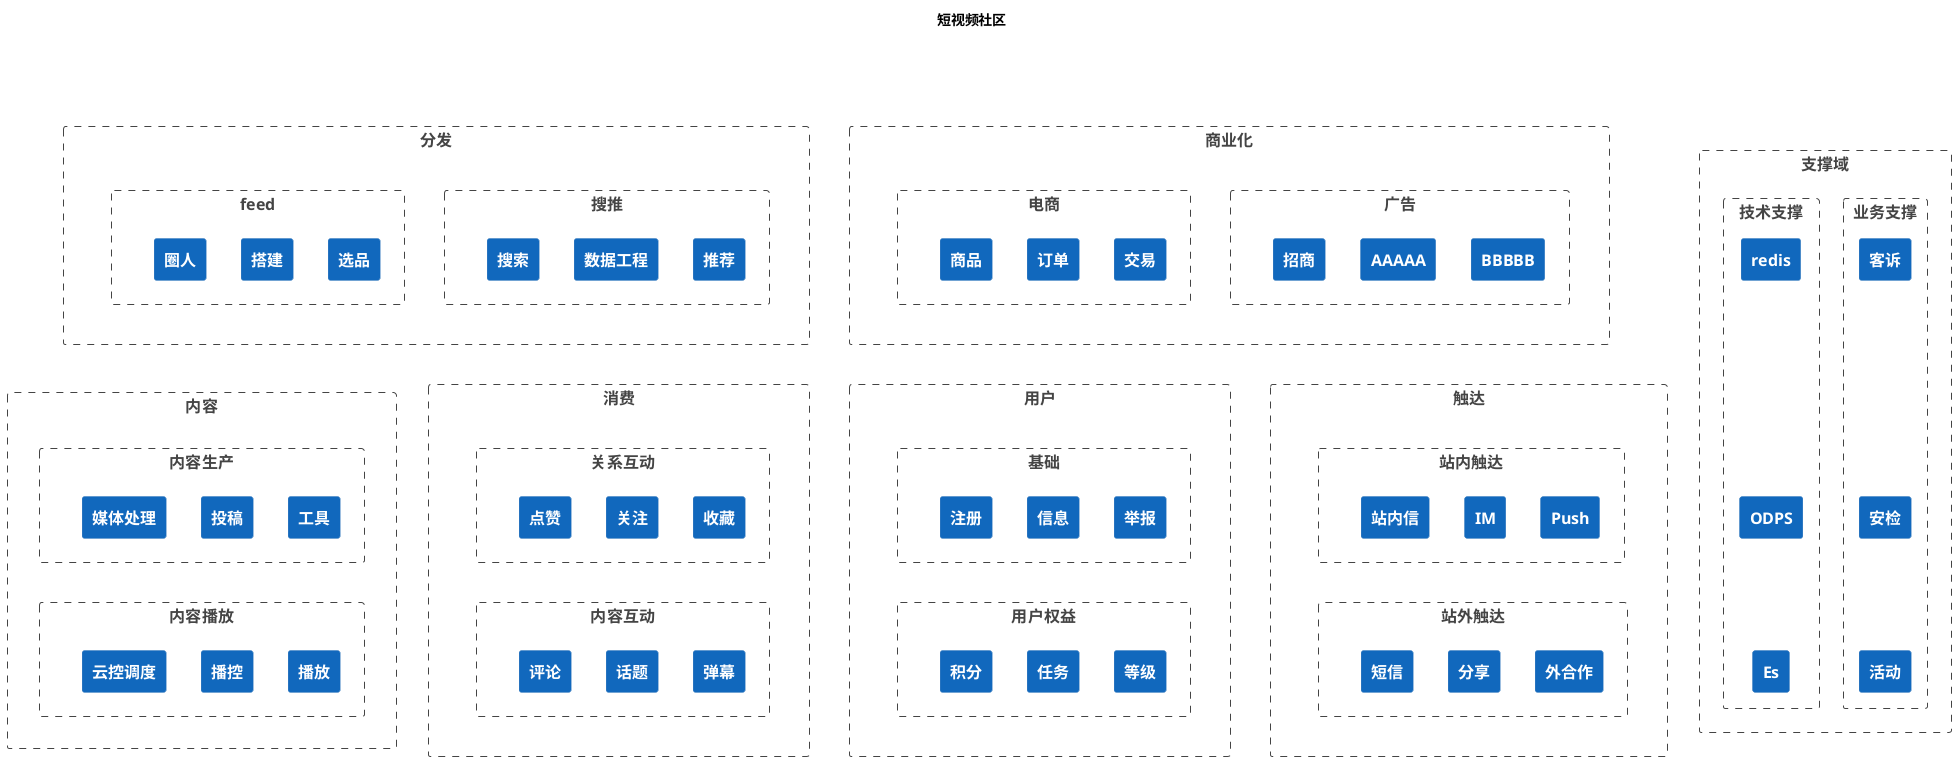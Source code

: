 @startuml
!include <C4/C4_Context>
HIDE_STEREOTYPE()

title 短视频社区

Boundary(fenfa,"分发"){
   Boundary(searchAndRec, "搜推"){
     System(search, "搜索")
     System(rec, "推荐")
     System(data, "数据工程")
     Lay_L(data, search)
     Lay_R(data, rec)
  }

  Boundary(feed, "feed"){
     System(quanren, "圈人")
     System(xuanpin, "选品")
     System(dajian, "搭建")
     Lay_L(dajian, quanren)
     Lay_R(dajian, xuanpin)
  }
  Lay_R(searchAndRec, feed)
}


Boundary(content,"内容"){
   Boundary(contentProduction, "内容生产"){
     System(media_process, "媒体处理")
     System(post, "投稿")
     System(postTool, "工具")
     Lay_L(post, media_process)
     Lay_R(post, postTool)
  }

  Boundary(contentPlay, "内容播放"){
     System(videoTest, "云控调度")
     System(videoPlay, "播放")
     System(videoCon, "播控")
     Lay_L(videoCon, videoTest)
     Lay_R(videoCon, videoPlay)
  }
  Lay_D(contentProduction, contentPlay)
}

Boundary(interact,"消费"){
   Boundary(relationInteract, "关系互动"){
     System(follow, "关注")
     System(praise, "点赞")
     System(collect, "收藏")
     Lay_L(follow, praise)
     Lay_R(follow, collect)
  }

  Boundary(contentInteract, "内容互动"){
     System(comment, "评论")
     System(bullentComment, "弹幕")
     System(topic, "话题")
     Lay_L(topic, comment)
     Lay_R(topic, bullentComment)
  }
  Lay_D(relationInteract, contentInteract)
}

Boundary(user,"用户"){
   Boundary(base, "基础"){
     System(zhuce, "注册")
     System(userBase, "信息")
     System(jubao, "举报")
     Lay_L(userBase, zhuce)
     Lay_R(userBase, jubao)
  }

  Boundary(userRight, "用户权益"){
     System(jifen, "积分")
     System(dengji, "等级")
     System(task, "任务")
     Lay_L(task, jifen)
     Lay_R(task, dengji)
  }
  Lay_D(base, userRight)
}


Boundary(touch,"触达"){
   Boundary(inTouch, "站内触达"){
     System(message, "站内信")
     System(push, "Push")
     System(im, "IM")
     Lay_L(im, message)
     Lay_R(im, push)
  }

  Boundary(outTouch, "站外触达"){
     System(share, "分享")
     System(shortMessage, "短信")
     System(out, "外合作")
     Lay_L(share, shortMessage)
     Lay_R(share, out)
  }
  Lay_D(inTouch, outTouch)
}
Lay_D(fenfa,contentProduction)




Boundary(shangyehua,"商业化"){
   Boundary(guanggao, "广告"){
     System(zhaoshang, "招商")
     System(a, "AAAAA")
     System(b, "BBBBB")
     Lay_L(a, zhaoshang)
     Lay_R(a, b)
  }

  Boundary(ecommerce, "电商"){
     System(goods, "商品")
     System(order, "订单")
     System(trade, "交易")
     Lay_L(order, goods)
     Lay_R(order, trade)
  }
  Lay_R(guanggao, ecommerce)
}


Lay_R(fenfa,shangyehua)

Lay_D(fenfa,contentProduction)
Lay_D(fenfa,interact)
Lay_D(fenfa,user)
Lay_D(fenfa,touch)


Lay_D(shangyehua,contentProduction)
Lay_D(shangyehua,interact)
Lay_D(shangyehua,user)
Lay_D(shangyehua,touch)

Boundary(support,"支撑域"){
   Boundary(businessSupport, "业务支撑"){
       System(audit, "安检")
       System(keshu, "客诉")
       System(huodong, "活动")
       Lay_U(audit, keshu)
       Lay_D(audit, huodong)
     }

   Boundary(tecSupport, "技术支撑"){
        System(redis, "redis")
        System(odps, "ODPS")
        System(es, "Es")
        Lay_D(redis, odps)
        Lay_D(odps, es)
    }
}








@enduml
